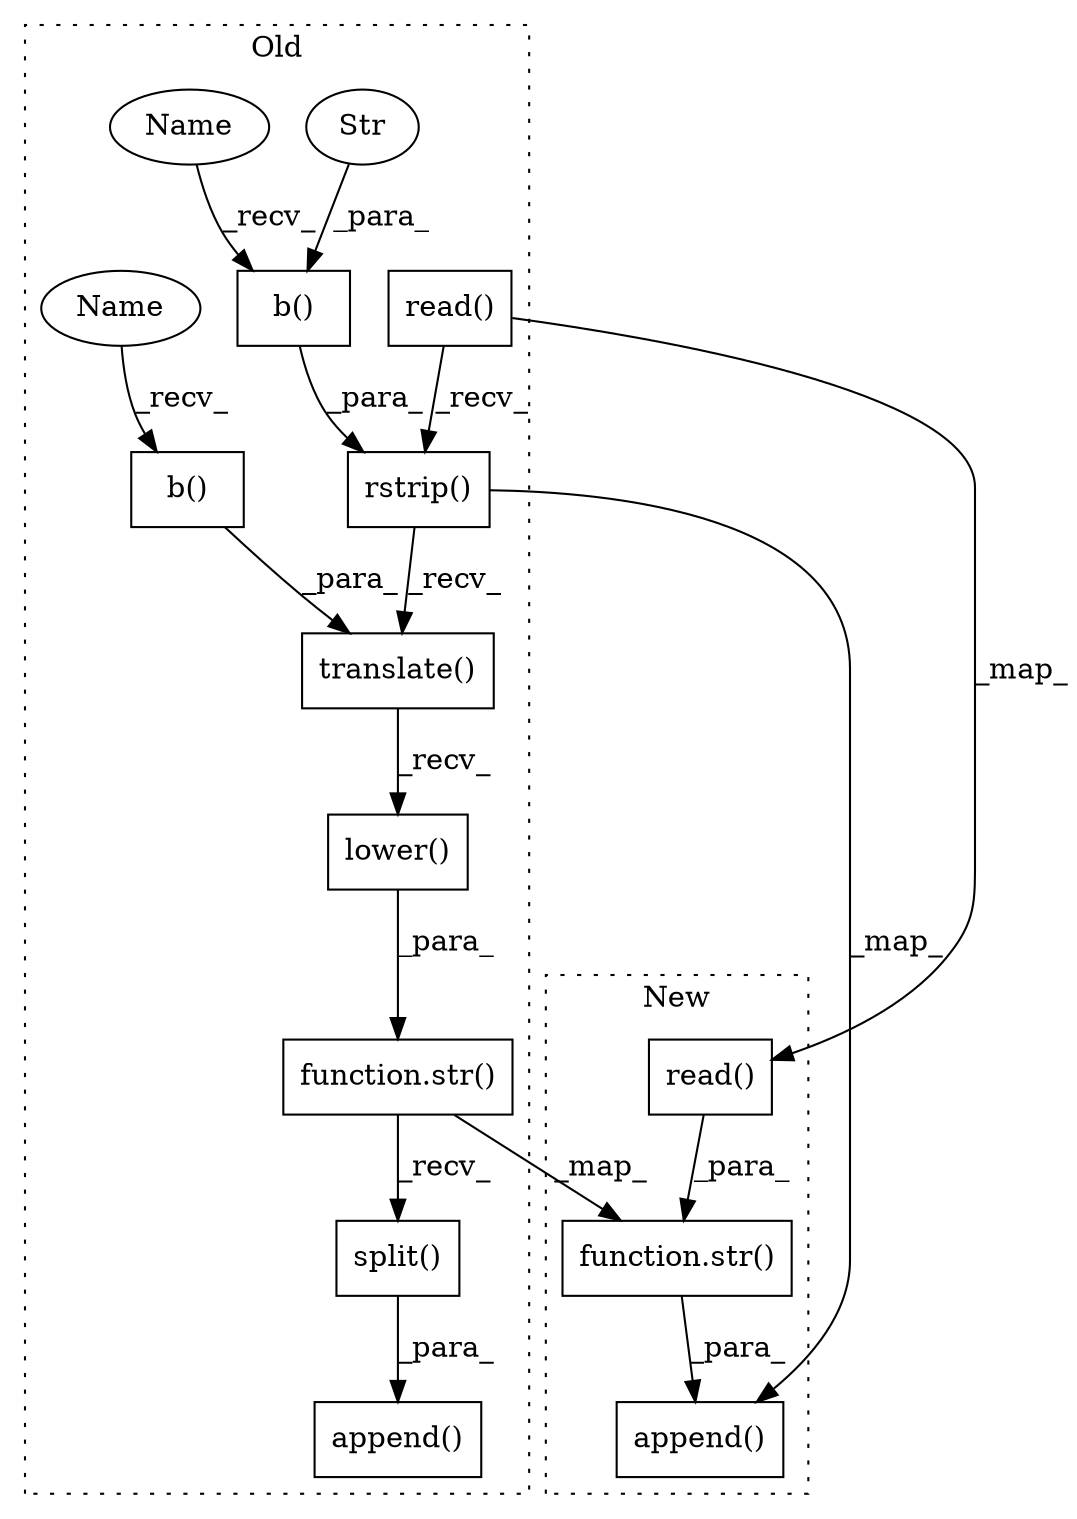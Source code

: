 digraph G {
subgraph cluster0 {
1 [label="rstrip()" a="75" s="1701,1749" l="35,1" shape="box"];
3 [label="lower()" a="75" s="1701" l="139" shape="box"];
4 [label="b()" a="75" s="1736,1748" l="6,1" shape="box"];
5 [label="Str" a="66" s="1742" l="6" shape="ellipse"];
6 [label="b()" a="75" s="1806,1830" l="6,1" shape="box"];
8 [label="function.str()" a="75" s="1697,1840" l="4,1" shape="box"];
9 [label="split()" a="75" s="1697" l="152" shape="box"];
10 [label="translate()" a="75" s="1701,1831" l="99,1" shape="box"];
11 [label="append()" a="75" s="1679,1849" l="18,1" shape="box"];
12 [label="read()" a="75" s="1701" l="27" shape="box"];
14 [label="Name" a="87" s="1806" l="3" shape="ellipse"];
15 [label="Name" a="87" s="1736" l="3" shape="ellipse"];
label = "Old";
style="dotted";
}
subgraph cluster1 {
2 [label="append()" a="75" s="1798,1848" l="18,1" shape="box"];
7 [label="function.str()" a="75" s="1816,1847" l="4,1" shape="box"];
13 [label="read()" a="75" s="1820" l="27" shape="box"];
label = "New";
style="dotted";
}
1 -> 10 [label="_recv_"];
1 -> 2 [label="_map_"];
3 -> 8 [label="_para_"];
4 -> 1 [label="_para_"];
5 -> 4 [label="_para_"];
6 -> 10 [label="_para_"];
7 -> 2 [label="_para_"];
8 -> 7 [label="_map_"];
8 -> 9 [label="_recv_"];
9 -> 11 [label="_para_"];
10 -> 3 [label="_recv_"];
12 -> 13 [label="_map_"];
12 -> 1 [label="_recv_"];
13 -> 7 [label="_para_"];
14 -> 6 [label="_recv_"];
15 -> 4 [label="_recv_"];
}